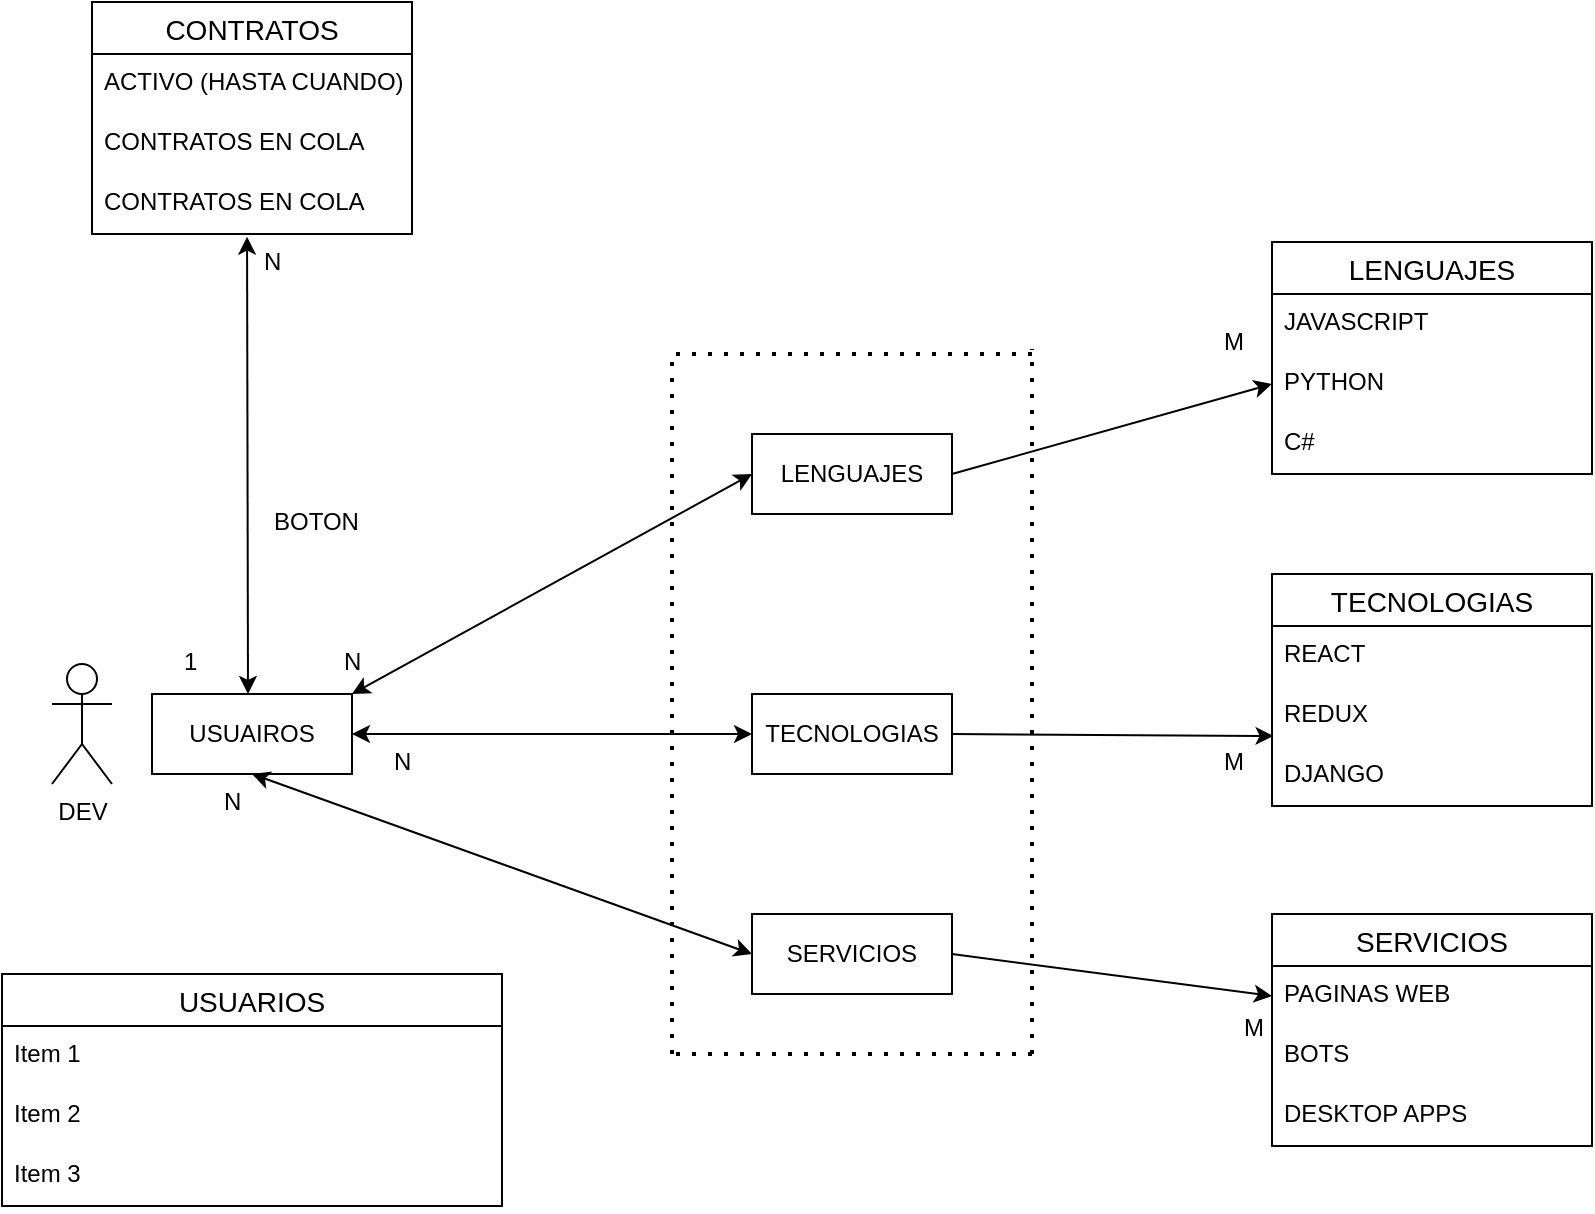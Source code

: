 <mxfile version="20.2.3" type="device"><diagram id="R2lEEEUBdFMjLlhIrx00" name="Page-1"><mxGraphModel dx="1185" dy="1872" grid="1" gridSize="10" guides="1" tooltips="1" connect="1" arrows="1" fold="1" page="1" pageScale="1" pageWidth="850" pageHeight="1100" math="0" shadow="0" extFonts="Permanent Marker^https://fonts.googleapis.com/css?family=Permanent+Marker"><root><mxCell id="0"/><mxCell id="1" parent="0"/><mxCell id="WrcNP0tFuKqfuIniNVnH-1" value="USUAIROS&lt;br&gt;" style="rounded=0;whiteSpace=wrap;html=1;" vertex="1" parent="1"><mxGeometry x="100" y="110" width="100" height="40" as="geometry"/></mxCell><mxCell id="WrcNP0tFuKqfuIniNVnH-2" value="TECNOLOGIAS&lt;br&gt;" style="rounded=0;whiteSpace=wrap;html=1;" vertex="1" parent="1"><mxGeometry x="400" y="110" width="100" height="40" as="geometry"/></mxCell><mxCell id="WrcNP0tFuKqfuIniNVnH-44" value="" style="edgeStyle=none;rounded=0;orthogonalLoop=1;jettySize=auto;html=1;entryX=0;entryY=0.5;entryDx=0;entryDy=0;exitX=1;exitY=0.5;exitDx=0;exitDy=0;" edge="1" parent="1" source="WrcNP0tFuKqfuIniNVnH-8" target="WrcNP0tFuKqfuIniNVnH-37"><mxGeometry relative="1" as="geometry"/></mxCell><mxCell id="WrcNP0tFuKqfuIniNVnH-8" value="SERVICIOS" style="whiteSpace=wrap;html=1;align=center;" vertex="1" parent="1"><mxGeometry x="400" y="220" width="100" height="40" as="geometry"/></mxCell><mxCell id="WrcNP0tFuKqfuIniNVnH-13" value="N&#10;" style="text;strokeColor=none;fillColor=none;spacingLeft=4;spacingRight=4;overflow=hidden;rotatable=0;points=[[0,0.5],[1,0.5]];portConstraint=eastwest;fontSize=12;" vertex="1" parent="1"><mxGeometry x="150" y="-120" width="40" height="30" as="geometry"/></mxCell><mxCell id="WrcNP0tFuKqfuIniNVnH-14" value="1" style="text;strokeColor=none;fillColor=none;spacingLeft=4;spacingRight=4;overflow=hidden;rotatable=0;points=[[0,0.5],[1,0.5]];portConstraint=eastwest;fontSize=12;" vertex="1" parent="1"><mxGeometry x="110" y="80" width="40" height="30" as="geometry"/></mxCell><mxCell id="WrcNP0tFuKqfuIniNVnH-15" value="" style="endArrow=classic;startArrow=classic;html=1;rounded=0;entryX=-0.062;entryY=0.044;entryDx=0;entryDy=0;entryPerimeter=0;" edge="1" parent="1" target="WrcNP0tFuKqfuIniNVnH-13"><mxGeometry width="50" height="50" relative="1" as="geometry"><mxPoint x="148" y="110" as="sourcePoint"/><mxPoint x="450" y="120" as="targetPoint"/></mxGeometry></mxCell><mxCell id="WrcNP0tFuKqfuIniNVnH-16" value="N&#10;" style="text;strokeColor=none;fillColor=none;spacingLeft=4;spacingRight=4;overflow=hidden;rotatable=0;points=[[0,0.5],[1,0.5]];portConstraint=eastwest;fontSize=12;" vertex="1" parent="1"><mxGeometry x="130" y="150" width="40" height="30" as="geometry"/></mxCell><mxCell id="WrcNP0tFuKqfuIniNVnH-17" value="M" style="text;strokeColor=none;fillColor=none;spacingLeft=4;spacingRight=4;overflow=hidden;rotatable=0;points=[[0,0.5],[1,0.5]];portConstraint=eastwest;fontSize=12;" vertex="1" parent="1"><mxGeometry x="630" y="130" width="40" height="30" as="geometry"/></mxCell><mxCell id="WrcNP0tFuKqfuIniNVnH-18" value="M&#10;" style="text;strokeColor=none;fillColor=none;spacingLeft=4;spacingRight=4;overflow=hidden;rotatable=0;points=[[0,0.5],[1,0.5]];portConstraint=eastwest;fontSize=12;" vertex="1" parent="1"><mxGeometry x="640" y="263" width="40" height="30" as="geometry"/></mxCell><mxCell id="WrcNP0tFuKqfuIniNVnH-19" value="" style="endArrow=classic;startArrow=classic;html=1;rounded=0;exitX=1;exitY=0.5;exitDx=0;exitDy=0;entryX=0;entryY=0.5;entryDx=0;entryDy=0;" edge="1" parent="1" source="WrcNP0tFuKqfuIniNVnH-1" target="WrcNP0tFuKqfuIniNVnH-2"><mxGeometry width="50" height="50" relative="1" as="geometry"><mxPoint x="360.8" y="119.67" as="sourcePoint"/><mxPoint x="360" y="-108.68" as="targetPoint"/></mxGeometry></mxCell><mxCell id="WrcNP0tFuKqfuIniNVnH-20" value="" style="endArrow=classic;startArrow=classic;html=1;rounded=0;exitX=0;exitY=0.5;exitDx=0;exitDy=0;entryX=0.5;entryY=1;entryDx=0;entryDy=0;" edge="1" parent="1" source="WrcNP0tFuKqfuIniNVnH-8" target="WrcNP0tFuKqfuIniNVnH-1"><mxGeometry width="50" height="50" relative="1" as="geometry"><mxPoint x="320.8" y="418.35" as="sourcePoint"/><mxPoint x="210" y="140" as="targetPoint"/></mxGeometry></mxCell><mxCell id="WrcNP0tFuKqfuIniNVnH-21" value="LENGUAJES" style="rounded=0;whiteSpace=wrap;html=1;" vertex="1" parent="1"><mxGeometry x="400" y="-20" width="100" height="40" as="geometry"/></mxCell><mxCell id="WrcNP0tFuKqfuIniNVnH-22" value="" style="endArrow=classic;startArrow=classic;html=1;rounded=0;entryX=0;entryY=0.5;entryDx=0;entryDy=0;" edge="1" parent="1" target="WrcNP0tFuKqfuIniNVnH-21"><mxGeometry width="50" height="50" relative="1" as="geometry"><mxPoint x="200" y="110" as="sourcePoint"/><mxPoint x="380.0" y="50.51" as="targetPoint"/></mxGeometry></mxCell><mxCell id="WrcNP0tFuKqfuIniNVnH-23" value="M" style="text;strokeColor=none;fillColor=none;spacingLeft=4;spacingRight=4;overflow=hidden;rotatable=0;points=[[0,0.5],[1,0.5]];portConstraint=eastwest;fontSize=12;" vertex="1" parent="1"><mxGeometry x="630" y="-80" width="40" height="30" as="geometry"/></mxCell><mxCell id="WrcNP0tFuKqfuIniNVnH-27" value="LENGUAJES" style="swimlane;fontStyle=0;childLayout=stackLayout;horizontal=1;startSize=26;horizontalStack=0;resizeParent=1;resizeParentMax=0;resizeLast=0;collapsible=1;marginBottom=0;align=center;fontSize=14;" vertex="1" parent="1"><mxGeometry x="660" y="-116" width="160" height="116" as="geometry"/></mxCell><mxCell id="WrcNP0tFuKqfuIniNVnH-28" value="JAVASCRIPT" style="text;strokeColor=none;fillColor=none;spacingLeft=4;spacingRight=4;overflow=hidden;rotatable=0;points=[[0,0.5],[1,0.5]];portConstraint=eastwest;fontSize=12;" vertex="1" parent="WrcNP0tFuKqfuIniNVnH-27"><mxGeometry y="26" width="160" height="30" as="geometry"/></mxCell><mxCell id="WrcNP0tFuKqfuIniNVnH-29" value="PYTHON" style="text;strokeColor=none;fillColor=none;spacingLeft=4;spacingRight=4;overflow=hidden;rotatable=0;points=[[0,0.5],[1,0.5]];portConstraint=eastwest;fontSize=12;" vertex="1" parent="WrcNP0tFuKqfuIniNVnH-27"><mxGeometry y="56" width="160" height="30" as="geometry"/></mxCell><mxCell id="WrcNP0tFuKqfuIniNVnH-30" value="C#" style="text;strokeColor=none;fillColor=none;spacingLeft=4;spacingRight=4;overflow=hidden;rotatable=0;points=[[0,0.5],[1,0.5]];portConstraint=eastwest;fontSize=12;" vertex="1" parent="WrcNP0tFuKqfuIniNVnH-27"><mxGeometry y="86" width="160" height="30" as="geometry"/></mxCell><mxCell id="WrcNP0tFuKqfuIniNVnH-32" value="TECNOLOGIAS" style="swimlane;fontStyle=0;childLayout=stackLayout;horizontal=1;startSize=26;horizontalStack=0;resizeParent=1;resizeParentMax=0;resizeLast=0;collapsible=1;marginBottom=0;align=center;fontSize=14;" vertex="1" parent="1"><mxGeometry x="660" y="50" width="160" height="116" as="geometry"/></mxCell><mxCell id="WrcNP0tFuKqfuIniNVnH-33" value="REACT" style="text;strokeColor=none;fillColor=none;spacingLeft=4;spacingRight=4;overflow=hidden;rotatable=0;points=[[0,0.5],[1,0.5]];portConstraint=eastwest;fontSize=12;" vertex="1" parent="WrcNP0tFuKqfuIniNVnH-32"><mxGeometry y="26" width="160" height="30" as="geometry"/></mxCell><mxCell id="WrcNP0tFuKqfuIniNVnH-34" value="REDUX" style="text;strokeColor=none;fillColor=none;spacingLeft=4;spacingRight=4;overflow=hidden;rotatable=0;points=[[0,0.5],[1,0.5]];portConstraint=eastwest;fontSize=12;" vertex="1" parent="WrcNP0tFuKqfuIniNVnH-32"><mxGeometry y="56" width="160" height="30" as="geometry"/></mxCell><mxCell id="WrcNP0tFuKqfuIniNVnH-35" value="DJANGO" style="text;strokeColor=none;fillColor=none;spacingLeft=4;spacingRight=4;overflow=hidden;rotatable=0;points=[[0,0.5],[1,0.5]];portConstraint=eastwest;fontSize=12;" vertex="1" parent="WrcNP0tFuKqfuIniNVnH-32"><mxGeometry y="86" width="160" height="30" as="geometry"/></mxCell><mxCell id="WrcNP0tFuKqfuIniNVnH-36" value="SERVICIOS" style="swimlane;fontStyle=0;childLayout=stackLayout;horizontal=1;startSize=26;horizontalStack=0;resizeParent=1;resizeParentMax=0;resizeLast=0;collapsible=1;marginBottom=0;align=center;fontSize=14;" vertex="1" parent="1"><mxGeometry x="660" y="220" width="160" height="116" as="geometry"/></mxCell><mxCell id="WrcNP0tFuKqfuIniNVnH-37" value="PAGINAS WEB" style="text;strokeColor=none;fillColor=none;spacingLeft=4;spacingRight=4;overflow=hidden;rotatable=0;points=[[0,0.5],[1,0.5]];portConstraint=eastwest;fontSize=12;" vertex="1" parent="WrcNP0tFuKqfuIniNVnH-36"><mxGeometry y="26" width="160" height="30" as="geometry"/></mxCell><mxCell id="WrcNP0tFuKqfuIniNVnH-38" value="BOTS" style="text;strokeColor=none;fillColor=none;spacingLeft=4;spacingRight=4;overflow=hidden;rotatable=0;points=[[0,0.5],[1,0.5]];portConstraint=eastwest;fontSize=12;" vertex="1" parent="WrcNP0tFuKqfuIniNVnH-36"><mxGeometry y="56" width="160" height="30" as="geometry"/></mxCell><mxCell id="WrcNP0tFuKqfuIniNVnH-39" value="DESKTOP APPS" style="text;strokeColor=none;fillColor=none;spacingLeft=4;spacingRight=4;overflow=hidden;rotatable=0;points=[[0,0.5],[1,0.5]];portConstraint=eastwest;fontSize=12;" vertex="1" parent="WrcNP0tFuKqfuIniNVnH-36"><mxGeometry y="86" width="160" height="30" as="geometry"/></mxCell><mxCell id="WrcNP0tFuKqfuIniNVnH-45" value="" style="edgeStyle=none;rounded=0;orthogonalLoop=1;jettySize=auto;html=1;entryX=0.005;entryY=0.833;entryDx=0;entryDy=0;exitX=1;exitY=0.5;exitDx=0;exitDy=0;entryPerimeter=0;" edge="1" parent="1" source="WrcNP0tFuKqfuIniNVnH-2" target="WrcNP0tFuKqfuIniNVnH-34"><mxGeometry relative="1" as="geometry"><mxPoint x="510" y="180.0" as="sourcePoint"/><mxPoint x="570" y="231" as="targetPoint"/><Array as="points"/></mxGeometry></mxCell><mxCell id="WrcNP0tFuKqfuIniNVnH-51" value="N&#10;" style="text;strokeColor=none;fillColor=none;spacingLeft=4;spacingRight=4;overflow=hidden;rotatable=0;points=[[0,0.5],[1,0.5]];portConstraint=eastwest;fontSize=12;" vertex="1" parent="1"><mxGeometry x="215" y="130" width="40" height="30" as="geometry"/></mxCell><mxCell id="WrcNP0tFuKqfuIniNVnH-52" value="N&#10;" style="text;strokeColor=none;fillColor=none;spacingLeft=4;spacingRight=4;overflow=hidden;rotatable=0;points=[[0,0.5],[1,0.5]];portConstraint=eastwest;fontSize=12;" vertex="1" parent="1"><mxGeometry x="190" y="80" width="40" height="30" as="geometry"/></mxCell><mxCell id="WrcNP0tFuKqfuIniNVnH-53" value="" style="edgeStyle=none;rounded=0;orthogonalLoop=1;jettySize=auto;html=1;entryX=0;entryY=0.5;entryDx=0;entryDy=0;exitX=1;exitY=0.5;exitDx=0;exitDy=0;" edge="1" parent="1" source="WrcNP0tFuKqfuIniNVnH-21" target="WrcNP0tFuKqfuIniNVnH-29"><mxGeometry relative="1" as="geometry"><mxPoint x="480" y="-43.99" as="sourcePoint"/><mxPoint x="540.8" y="-46" as="targetPoint"/><Array as="points"/></mxGeometry></mxCell><mxCell id="WrcNP0tFuKqfuIniNVnH-56" value="" style="endArrow=none;dashed=1;html=1;dashPattern=1 3;strokeWidth=2;rounded=0;" edge="1" parent="1"><mxGeometry width="50" height="50" relative="1" as="geometry"><mxPoint x="360" y="290" as="sourcePoint"/><mxPoint x="360" y="-60" as="targetPoint"/></mxGeometry></mxCell><mxCell id="WrcNP0tFuKqfuIniNVnH-57" value="" style="endArrow=none;dashed=1;html=1;dashPattern=1 3;strokeWidth=2;rounded=0;" edge="1" parent="1"><mxGeometry width="50" height="50" relative="1" as="geometry"><mxPoint x="540" y="290" as="sourcePoint"/><mxPoint x="540" y="-62.5" as="targetPoint"/></mxGeometry></mxCell><mxCell id="WrcNP0tFuKqfuIniNVnH-58" value="" style="endArrow=none;dashed=1;html=1;dashPattern=1 3;strokeWidth=2;rounded=0;" edge="1" parent="1"><mxGeometry width="50" height="50" relative="1" as="geometry"><mxPoint x="540" y="-60" as="sourcePoint"/><mxPoint x="360" y="-60" as="targetPoint"/><Array as="points"><mxPoint x="450" y="-60"/></Array></mxGeometry></mxCell><mxCell id="WrcNP0tFuKqfuIniNVnH-59" value="" style="endArrow=none;dashed=1;html=1;dashPattern=1 3;strokeWidth=2;rounded=0;" edge="1" parent="1"><mxGeometry width="50" height="50" relative="1" as="geometry"><mxPoint x="540" y="290.0" as="sourcePoint"/><mxPoint x="360" y="290.0" as="targetPoint"/></mxGeometry></mxCell><mxCell id="WrcNP0tFuKqfuIniNVnH-60" value="CONTRATOS" style="swimlane;fontStyle=0;childLayout=stackLayout;horizontal=1;startSize=26;horizontalStack=0;resizeParent=1;resizeParentMax=0;resizeLast=0;collapsible=1;marginBottom=0;align=center;fontSize=14;" vertex="1" parent="1"><mxGeometry x="70" y="-236" width="160" height="116" as="geometry"/></mxCell><mxCell id="WrcNP0tFuKqfuIniNVnH-61" value="ACTIVO (HASTA CUANDO)" style="text;strokeColor=none;fillColor=none;spacingLeft=4;spacingRight=4;overflow=hidden;rotatable=0;points=[[0,0.5],[1,0.5]];portConstraint=eastwest;fontSize=12;" vertex="1" parent="WrcNP0tFuKqfuIniNVnH-60"><mxGeometry y="26" width="160" height="30" as="geometry"/></mxCell><mxCell id="WrcNP0tFuKqfuIniNVnH-62" value="CONTRATOS EN COLA" style="text;strokeColor=none;fillColor=none;spacingLeft=4;spacingRight=4;overflow=hidden;rotatable=0;points=[[0,0.5],[1,0.5]];portConstraint=eastwest;fontSize=12;" vertex="1" parent="WrcNP0tFuKqfuIniNVnH-60"><mxGeometry y="56" width="160" height="30" as="geometry"/></mxCell><mxCell id="WrcNP0tFuKqfuIniNVnH-63" value="CONTRATOS EN COLA" style="text;strokeColor=none;fillColor=none;spacingLeft=4;spacingRight=4;overflow=hidden;rotatable=0;points=[[0,0.5],[1,0.5]];portConstraint=eastwest;fontSize=12;" vertex="1" parent="WrcNP0tFuKqfuIniNVnH-60"><mxGeometry y="86" width="160" height="30" as="geometry"/></mxCell><mxCell id="WrcNP0tFuKqfuIniNVnH-65" value="USUARIOS" style="swimlane;fontStyle=0;childLayout=stackLayout;horizontal=1;startSize=26;horizontalStack=0;resizeParent=1;resizeParentMax=0;resizeLast=0;collapsible=1;marginBottom=0;align=center;fontSize=14;rounded=0;shadow=0;sketch=0;glass=0;" vertex="1" parent="1"><mxGeometry x="25" y="250" width="250" height="116" as="geometry"/></mxCell><mxCell id="WrcNP0tFuKqfuIniNVnH-66" value="Item 1" style="text;strokeColor=none;fillColor=none;spacingLeft=4;spacingRight=4;overflow=hidden;rotatable=0;points=[[0,0.5],[1,0.5]];portConstraint=eastwest;fontSize=12;" vertex="1" parent="WrcNP0tFuKqfuIniNVnH-65"><mxGeometry y="26" width="250" height="30" as="geometry"/></mxCell><mxCell id="WrcNP0tFuKqfuIniNVnH-67" value="Item 2" style="text;strokeColor=none;fillColor=none;spacingLeft=4;spacingRight=4;overflow=hidden;rotatable=0;points=[[0,0.5],[1,0.5]];portConstraint=eastwest;fontSize=12;" vertex="1" parent="WrcNP0tFuKqfuIniNVnH-65"><mxGeometry y="56" width="250" height="30" as="geometry"/></mxCell><mxCell id="WrcNP0tFuKqfuIniNVnH-68" value="Item 3" style="text;strokeColor=none;fillColor=none;spacingLeft=4;spacingRight=4;overflow=hidden;rotatable=0;points=[[0,0.5],[1,0.5]];portConstraint=eastwest;fontSize=12;" vertex="1" parent="WrcNP0tFuKqfuIniNVnH-65"><mxGeometry y="86" width="250" height="30" as="geometry"/></mxCell><mxCell id="WrcNP0tFuKqfuIniNVnH-71" value="BOTON&#10;" style="text;strokeColor=none;fillColor=none;spacingLeft=4;spacingRight=4;overflow=hidden;rotatable=0;points=[[0,0.5],[1,0.5]];portConstraint=eastwest;fontSize=12;" vertex="1" parent="1"><mxGeometry x="155" y="10" width="60" height="30" as="geometry"/></mxCell><mxCell id="WrcNP0tFuKqfuIniNVnH-73" value="DEV" style="shape=umlActor;verticalLabelPosition=bottom;verticalAlign=top;html=1;outlineConnect=0;rounded=0;shadow=0;glass=0;sketch=0;fillColor=none;" vertex="1" parent="1"><mxGeometry x="50" y="95" width="30" height="60" as="geometry"/></mxCell></root></mxGraphModel></diagram></mxfile>